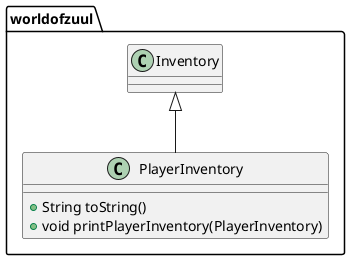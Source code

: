 @startuml
class worldofzuul.PlayerInventory {
+ String toString()
+ void printPlayerInventory(PlayerInventory)
}
worldofzuul.Inventory <|-- worldofzuul.PlayerInventory
@enduml